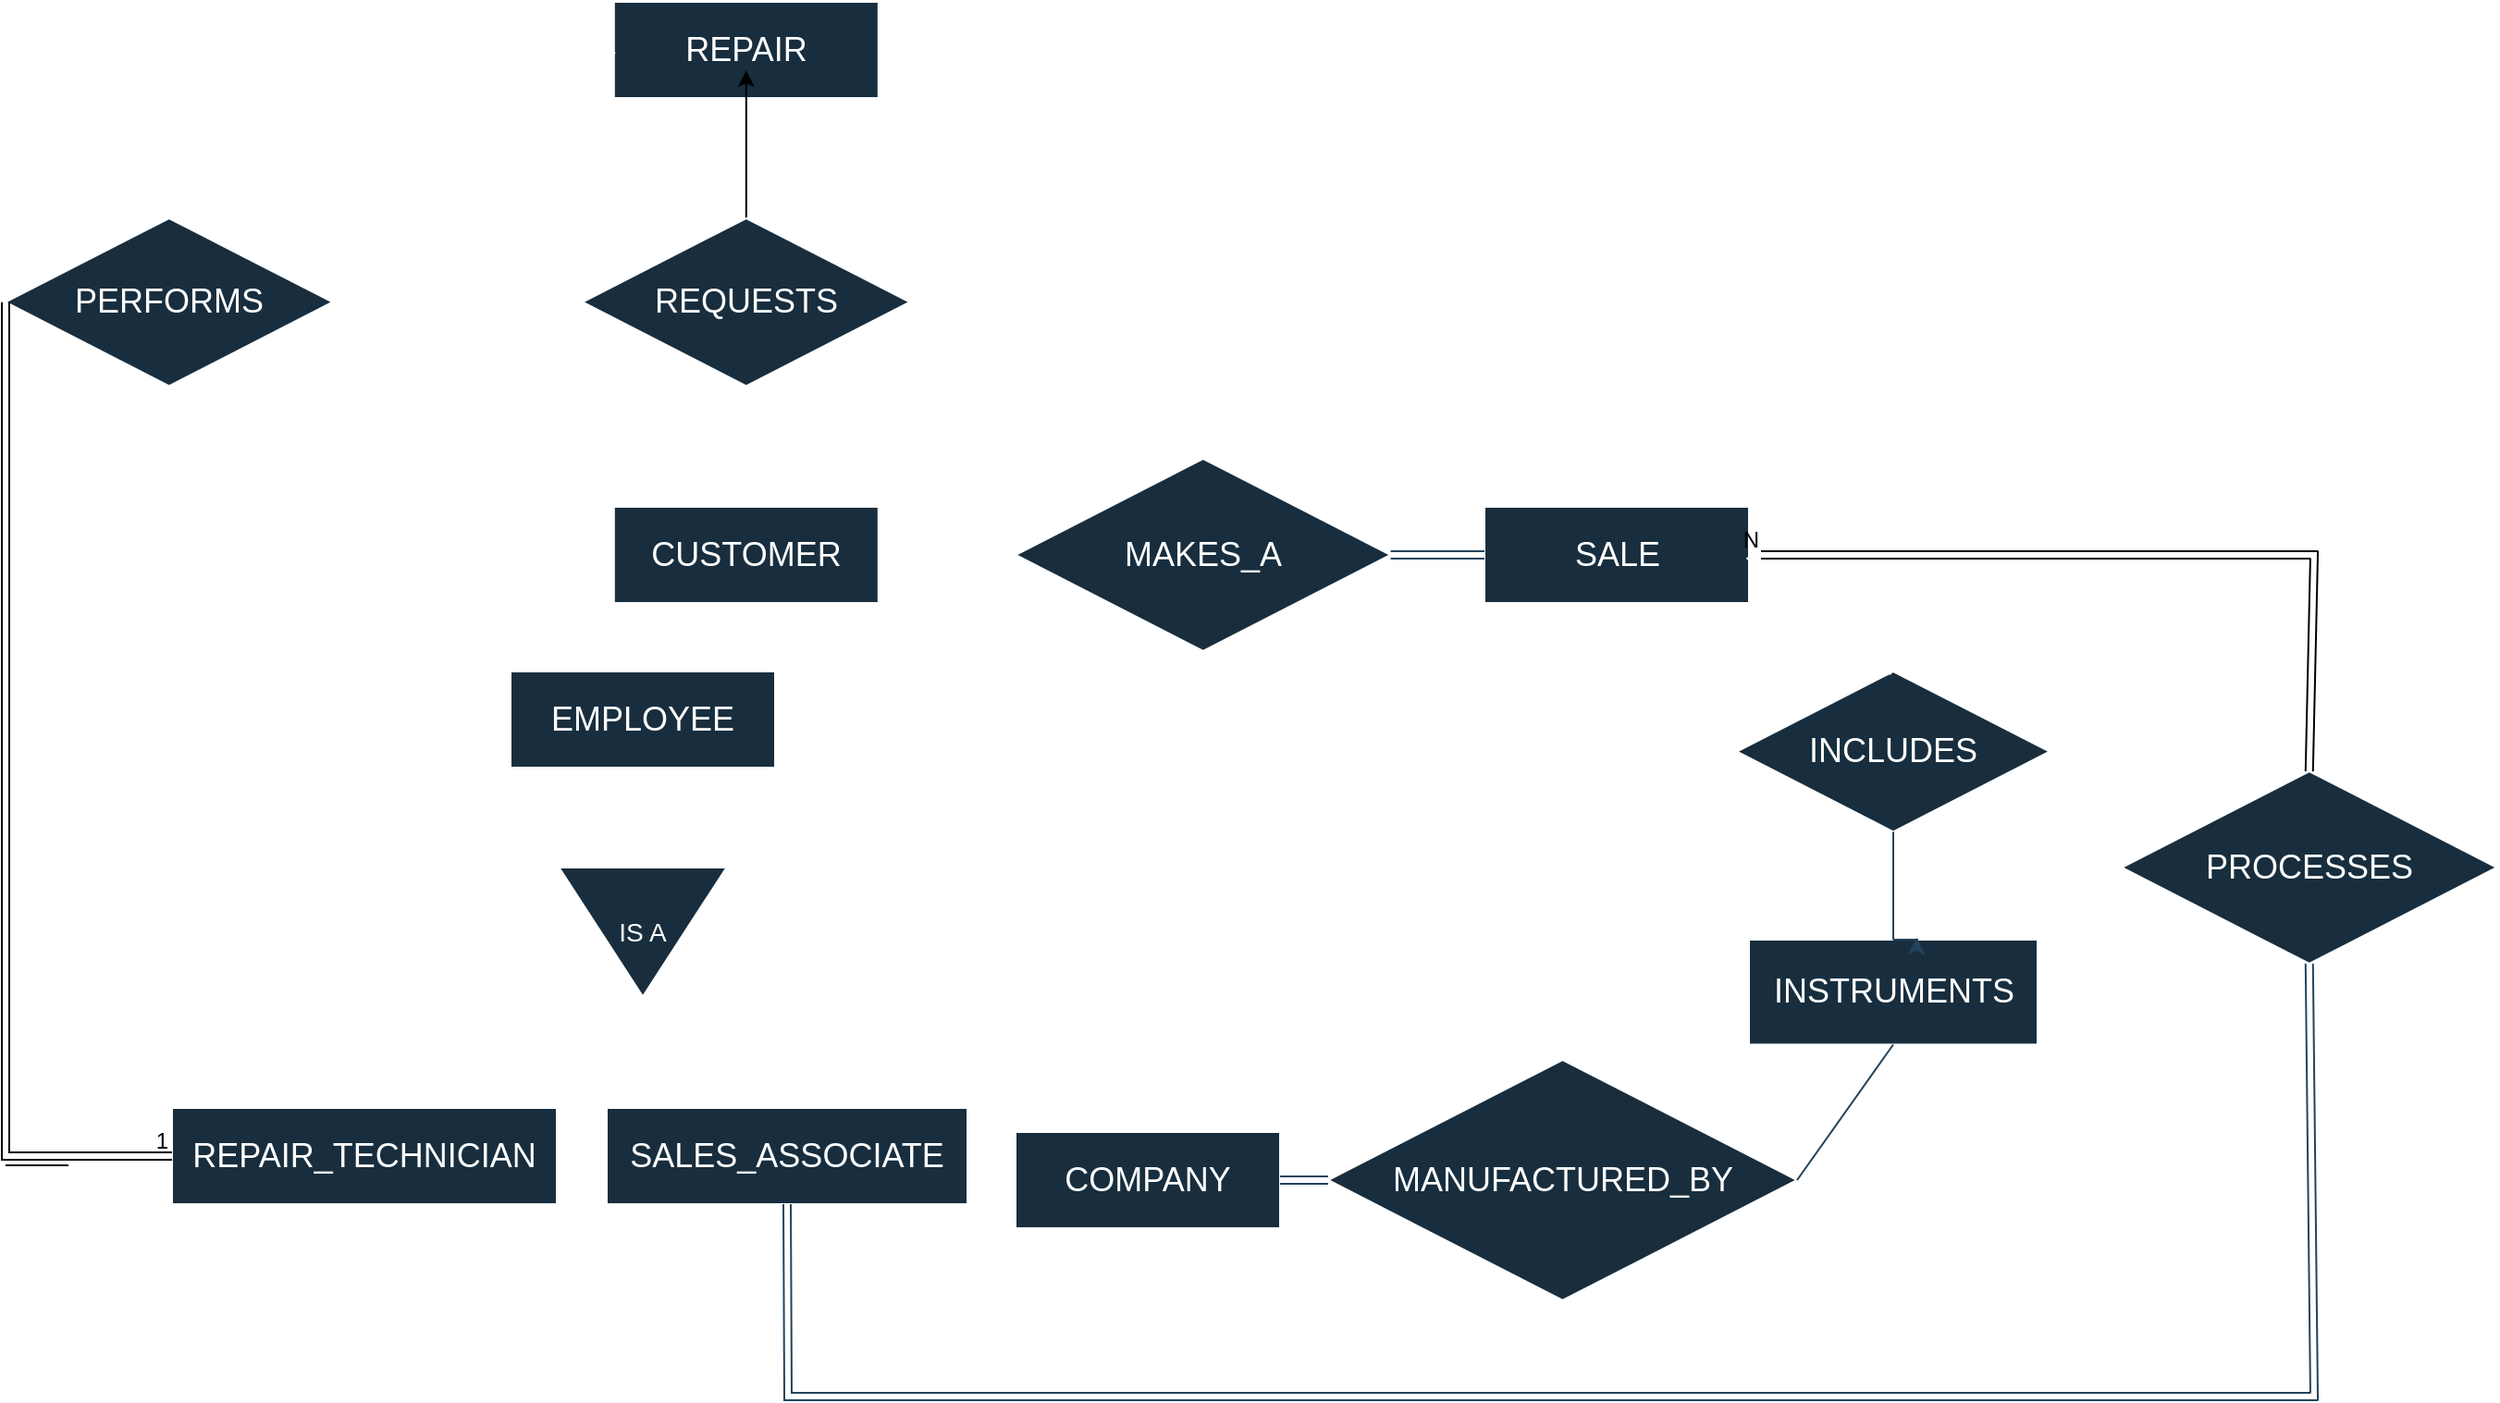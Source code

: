 <mxfile version="28.0.7">
  <diagram name="Page-1" id="PFwjI5xz76DF85EKXyYI">
    <mxGraphModel dx="2377" dy="1308" grid="1" gridSize="13" guides="0" tooltips="1" connect="1" arrows="1" fold="1" page="1" pageScale="1" pageWidth="4681" pageHeight="3300" background="light-dark(#FFFFFF,#FFFFFF)" math="0" shadow="0">
      <root>
        <mxCell id="0" />
        <mxCell id="1" parent="0" />
        <mxCell id="Izek-PB7fgDzVprNoVY3-15" value="&lt;h2&gt;&lt;span style=&quot;font-weight: normal;&quot;&gt;SALE&lt;/span&gt;&lt;/h2&gt;" style="whiteSpace=wrap;html=1;align=center;strokeColor=#FFFFFF;fontColor=#FFFFFF;fillColor=#182E3E;" parent="1" vertex="1">
          <mxGeometry x="1163.5" y="533" width="143" height="52" as="geometry" />
        </mxCell>
        <mxCell id="Izek-PB7fgDzVprNoVY3-16" value="&lt;h2&gt;&lt;span style=&quot;font-weight: normal;&quot;&gt;CUSTOMER&lt;/span&gt;&lt;/h2&gt;" style="whiteSpace=wrap;html=1;align=center;strokeColor=#FFFFFF;fontColor=#FFFFFF;fillColor=#182E3E;" parent="1" vertex="1">
          <mxGeometry x="692.9" y="533" width="143" height="52" as="geometry" />
        </mxCell>
        <mxCell id="Izek-PB7fgDzVprNoVY3-17" value="&lt;h2&gt;&lt;font face=&quot;Helvetica&quot; style=&quot;font-weight: normal;&quot;&gt;REPAIR&lt;/font&gt;&lt;/h2&gt;" style="whiteSpace=wrap;html=1;align=center;strokeColor=#FFFFFF;fontColor=#FFFFFF;fillColor=#182E3E;" parent="1" vertex="1">
          <mxGeometry x="692.9" y="260" width="143" height="52" as="geometry" />
        </mxCell>
        <mxCell id="G7WZexkPzq9MRGBm2pqB-112" value="" style="edgeStyle=orthogonalEdgeStyle;rounded=0;orthogonalLoop=1;jettySize=auto;html=1;" edge="1" parent="1" source="Izek-PB7fgDzVprNoVY3-22">
          <mxGeometry relative="1" as="geometry">
            <mxPoint x="764.4" y="297" as="targetPoint" />
          </mxGeometry>
        </mxCell>
        <mxCell id="Izek-PB7fgDzVprNoVY3-22" value="&lt;h2&gt;&lt;span style=&quot;font-weight: normal;&quot;&gt;REQUESTS&lt;/span&gt;&lt;/h2&gt;" style="shape=rhombus;perimeter=rhombusPerimeter;whiteSpace=wrap;html=1;align=center;strokeColor=#FFFFFF;fontColor=#FFFFFF;fillColor=#182E3E;" parent="1" vertex="1">
          <mxGeometry x="676" y="377" width="176.8" height="90.67" as="geometry" />
        </mxCell>
        <mxCell id="Izek-PB7fgDzVprNoVY3-24" value="" style="endArrow=none;html=1;rounded=0;strokeColor=light-dark(#FFFFFF, #1b1d1e);fontFamily=Helvetica;fontSize=12;fontColor=#FFFFFF;exitX=0.5;exitY=1;exitDx=0;exitDy=0;entryX=0.5;entryY=0;entryDx=0;entryDy=0;" parent="1" source="Izek-PB7fgDzVprNoVY3-22" target="Izek-PB7fgDzVprNoVY3-16" edge="1">
          <mxGeometry relative="1" as="geometry">
            <mxPoint x="754" y="481" as="sourcePoint" />
            <mxPoint x="914" y="481" as="targetPoint" />
          </mxGeometry>
        </mxCell>
        <mxCell id="Izek-PB7fgDzVprNoVY3-25" value="1" style="resizable=0;html=1;whiteSpace=wrap;align=right;verticalAlign=bottom;strokeColor=#FFFFFF;fontFamily=Helvetica;fontSize=12;fontColor=#FFFFFF;fillColor=#182E3E;" parent="Izek-PB7fgDzVprNoVY3-24" connectable="0" vertex="1">
          <mxGeometry x="1" relative="1" as="geometry">
            <mxPoint x="-6" y="-13" as="offset" />
          </mxGeometry>
        </mxCell>
        <mxCell id="Izek-PB7fgDzVprNoVY3-31" value="" style="shape=link;html=1;rounded=0;strokeColor=light-dark(#FFFFFF, #1b1d1e);fontFamily=Helvetica;fontSize=12;fontColor=#FFFFFF;exitX=0.5;exitY=0;exitDx=0;exitDy=0;" parent="1" source="Izek-PB7fgDzVprNoVY3-22" target="Izek-PB7fgDzVprNoVY3-17" edge="1">
          <mxGeometry relative="1" as="geometry">
            <mxPoint x="620" y="351" as="sourcePoint" />
            <mxPoint x="780" y="351" as="targetPoint" />
          </mxGeometry>
        </mxCell>
        <mxCell id="Izek-PB7fgDzVprNoVY3-32" value="N" style="resizable=0;html=1;whiteSpace=wrap;align=right;verticalAlign=bottom;strokeColor=#FFFFFF;fontFamily=Helvetica;fontSize=12;fontColor=#FFFFFF;fillColor=#182E3E;" parent="Izek-PB7fgDzVprNoVY3-31" connectable="0" vertex="1">
          <mxGeometry x="1" relative="1" as="geometry">
            <mxPoint x="-6" y="26" as="offset" />
          </mxGeometry>
        </mxCell>
        <mxCell id="Izek-PB7fgDzVprNoVY3-34" value="" style="edgeLabel;html=1;align=center;verticalAlign=middle;resizable=0;points=[];strokeColor=#FFFFFF;fontFamily=Helvetica;fontSize=12;fontColor=#FFFFFF;fillColor=#182E3E;" parent="Izek-PB7fgDzVprNoVY3-31" vertex="1" connectable="0">
          <mxGeometry x="0.05" y="-6" relative="1" as="geometry">
            <mxPoint as="offset" />
          </mxGeometry>
        </mxCell>
        <mxCell id="Izek-PB7fgDzVprNoVY3-35" value="&lt;h2&gt;&lt;span style=&quot;font-weight: 400;&quot;&gt;MAKES_A&lt;/span&gt;&lt;/h2&gt;" style="shape=rhombus;perimeter=rhombusPerimeter;whiteSpace=wrap;html=1;align=center;strokeColor=#FFFFFF;fontColor=#FFFFFF;fillColor=#182E3E;" parent="1" vertex="1">
          <mxGeometry x="910" y="507" width="202.8" height="104" as="geometry" />
        </mxCell>
        <mxCell id="Izek-PB7fgDzVprNoVY3-36" value="" style="endArrow=none;html=1;rounded=0;strokeColor=light-dark(#FFFFFF, #1b1d1e);fontFamily=Helvetica;fontSize=12;fontColor=#FFFFFF;entryX=1;entryY=0.5;entryDx=0;entryDy=0;exitX=0;exitY=0.5;exitDx=0;exitDy=0;" parent="1" source="Izek-PB7fgDzVprNoVY3-35" target="Izek-PB7fgDzVprNoVY3-16" edge="1">
          <mxGeometry relative="1" as="geometry">
            <mxPoint x="689" y="598" as="sourcePoint" />
            <mxPoint x="849" y="598" as="targetPoint" />
          </mxGeometry>
        </mxCell>
        <mxCell id="Izek-PB7fgDzVprNoVY3-37" value="1" style="resizable=0;html=1;whiteSpace=wrap;align=right;verticalAlign=bottom;strokeColor=#FFFFFF;fontFamily=Helvetica;fontSize=12;fontColor=#FFFFFF;fillColor=#182E3E;" parent="Izek-PB7fgDzVprNoVY3-36" connectable="0" vertex="1">
          <mxGeometry x="1" relative="1" as="geometry">
            <mxPoint x="13" as="offset" />
          </mxGeometry>
        </mxCell>
        <mxCell id="Izek-PB7fgDzVprNoVY3-38" value="" style="shape=link;html=1;rounded=0;strokeColor=light-dark(#23445D, #1b1d1e);fontFamily=Helvetica;fontSize=12;fontColor=#FFFFFF;width=4;exitX=1;exitY=0.5;exitDx=0;exitDy=0;entryX=0;entryY=0.5;entryDx=0;entryDy=0;" parent="1" source="Izek-PB7fgDzVprNoVY3-35" target="Izek-PB7fgDzVprNoVY3-15" edge="1">
          <mxGeometry relative="1" as="geometry">
            <mxPoint x="984" y="558.5" as="sourcePoint" />
            <mxPoint x="1144" y="558.5" as="targetPoint" />
          </mxGeometry>
        </mxCell>
        <mxCell id="Izek-PB7fgDzVprNoVY3-39" value="N" style="resizable=0;html=1;whiteSpace=wrap;align=right;verticalAlign=bottom;strokeColor=#FFFFFF;fontFamily=Helvetica;fontSize=12;fontColor=#FFFFFF;fillColor=#182E3E;" parent="Izek-PB7fgDzVprNoVY3-38" connectable="0" vertex="1">
          <mxGeometry x="1" relative="1" as="geometry">
            <mxPoint x="-6" as="offset" />
          </mxGeometry>
        </mxCell>
        <mxCell id="Izek-PB7fgDzVprNoVY3-60" value="" style="edgeLabel;html=1;align=center;verticalAlign=middle;resizable=0;points=[];strokeColor=#FFFFFF;fontFamily=Helvetica;fontSize=12;fontColor=#FFFFFF;fillColor=#182E3E;" parent="Izek-PB7fgDzVprNoVY3-38" vertex="1" connectable="0">
          <mxGeometry x="-0.077" y="-3" relative="1" as="geometry">
            <mxPoint as="offset" />
          </mxGeometry>
        </mxCell>
        <mxCell id="G7WZexkPzq9MRGBm2pqB-114" value="" style="edgeStyle=orthogonalEdgeStyle;rounded=0;orthogonalLoop=1;jettySize=auto;html=1;" edge="1" parent="1" source="Izek-PB7fgDzVprNoVY3-41">
          <mxGeometry relative="1" as="geometry">
            <mxPoint x="1384.5" y="687" as="targetPoint" />
          </mxGeometry>
        </mxCell>
        <mxCell id="Izek-PB7fgDzVprNoVY3-41" value="&lt;h2&gt;&lt;span style=&quot;font-weight: 400;&quot;&gt;INSTRUMENTS&lt;/span&gt;&lt;/h2&gt;" style="whiteSpace=wrap;html=1;align=center;strokeColor=#FFFFFF;fontColor=#FFFFFF;fillColor=#182E3E;" parent="1" vertex="1">
          <mxGeometry x="1306.5" y="767" width="156" height="56.73" as="geometry" />
        </mxCell>
        <mxCell id="Izek-PB7fgDzVprNoVY3-42" value="&lt;h2&gt;&lt;span style=&quot;font-weight: 400;&quot;&gt;INCLUDES&lt;/span&gt;&lt;/h2&gt;" style="shape=rhombus;perimeter=rhombusPerimeter;whiteSpace=wrap;html=1;align=center;strokeColor=#FFFFFF;fontColor=#FFFFFF;fillColor=#182E3E;" parent="1" vertex="1">
          <mxGeometry x="1300" y="622" width="169" height="86.67" as="geometry" />
        </mxCell>
        <mxCell id="Izek-PB7fgDzVprNoVY3-50" value="" style="shape=link;html=1;rounded=0;strokeColor=light-dark(#FFFFFF, #1b1d1e);fontFamily=Helvetica;fontSize=12;fontColor=#FFFFFF;entryX=0.5;entryY=0;entryDx=0;entryDy=0;exitX=1;exitY=0.5;exitDx=0;exitDy=0;" parent="1" source="Izek-PB7fgDzVprNoVY3-15" target="Izek-PB7fgDzVprNoVY3-42" edge="1">
          <mxGeometry relative="1" as="geometry">
            <mxPoint x="1326" y="559" as="sourcePoint" />
            <mxPoint x="1397.5" y="622" as="targetPoint" />
          </mxGeometry>
        </mxCell>
        <mxCell id="Izek-PB7fgDzVprNoVY3-51" value="1" style="resizable=0;html=1;whiteSpace=wrap;align=right;verticalAlign=bottom;strokeColor=#FFFFFF;fontFamily=Helvetica;fontSize=12;fontColor=#FFFFFF;fillColor=#182E3E;" parent="Izek-PB7fgDzVprNoVY3-50" connectable="0" vertex="1">
          <mxGeometry x="1" relative="1" as="geometry">
            <mxPoint x="-58" y="-63" as="offset" />
          </mxGeometry>
        </mxCell>
        <mxCell id="Izek-PB7fgDzVprNoVY3-53" value="" style="endArrow=none;html=1;rounded=0;strokeColor=light-dark(#23445D, #1b1d1e);fontFamily=Helvetica;fontSize=12;fontColor=#FFFFFF;entryX=0.5;entryY=0;entryDx=0;entryDy=0;exitX=0.5;exitY=1;exitDx=0;exitDy=0;" parent="1" source="Izek-PB7fgDzVprNoVY3-42" target="Izek-PB7fgDzVprNoVY3-41" edge="1">
          <mxGeometry relative="1" as="geometry">
            <mxPoint x="1385" y="715" as="sourcePoint" />
            <mxPoint x="1395" y="728" as="targetPoint" />
          </mxGeometry>
        </mxCell>
        <mxCell id="Izek-PB7fgDzVprNoVY3-54" value="N" style="resizable=0;html=1;whiteSpace=wrap;align=right;verticalAlign=bottom;strokeColor=#FFFFFF;fontFamily=Helvetica;fontSize=12;fontColor=#FFFFFF;fillColor=#182E3E;" parent="Izek-PB7fgDzVprNoVY3-53" connectable="0" vertex="1">
          <mxGeometry x="1" relative="1" as="geometry" />
        </mxCell>
        <mxCell id="Izek-PB7fgDzVprNoVY3-57" value="&lt;h2&gt;&lt;span style=&quot;font-weight: 400;&quot;&gt;COMPANY&lt;/span&gt;&lt;/h2&gt;" style="whiteSpace=wrap;html=1;align=center;strokeColor=#FFFFFF;fontColor=#FFFFFF;fillColor=#182E3E;" parent="1" vertex="1">
          <mxGeometry x="910" y="871" width="143" height="52" as="geometry" />
        </mxCell>
        <mxCell id="Izek-PB7fgDzVprNoVY3-58" value="&lt;h2&gt;&lt;span style=&quot;font-weight: 400;&quot;&gt;MANUFACTURED_BY&lt;/span&gt;&lt;/h2&gt;" style="shape=rhombus;perimeter=rhombusPerimeter;whiteSpace=wrap;html=1;align=center;strokeColor=#FFFFFF;fontColor=#FFFFFF;fillColor=#182E3E;" parent="1" vertex="1">
          <mxGeometry x="1079" y="832" width="253.5" height="130" as="geometry" />
        </mxCell>
        <mxCell id="Izek-PB7fgDzVprNoVY3-59" style="edgeStyle=orthogonalEdgeStyle;rounded=0;orthogonalLoop=1;jettySize=auto;html=1;exitX=0.5;exitY=0;exitDx=0;exitDy=0;entryX=0.583;entryY=-0.018;entryDx=0;entryDy=0;entryPerimeter=0;strokeColor=#23445D;fontFamily=Helvetica;fontSize=12;fontColor=#FFFFFF;" parent="1" source="Izek-PB7fgDzVprNoVY3-41" target="Izek-PB7fgDzVprNoVY3-41" edge="1">
          <mxGeometry relative="1" as="geometry" />
        </mxCell>
        <mxCell id="Izek-PB7fgDzVprNoVY3-61" value="" style="shape=link;html=1;rounded=0;strokeColor=light-dark(#23445D, #1b1d1e);fontFamily=Helvetica;fontSize=12;fontColor=#FFFFFF;width=0;exitX=1;exitY=0.5;exitDx=0;exitDy=0;entryX=0.5;entryY=1;entryDx=0;entryDy=0;" parent="1" source="Izek-PB7fgDzVprNoVY3-58" target="Izek-PB7fgDzVprNoVY3-41" edge="1">
          <mxGeometry relative="1" as="geometry">
            <mxPoint x="1326" y="870" as="sourcePoint" />
            <mxPoint x="1404" y="870" as="targetPoint" />
          </mxGeometry>
        </mxCell>
        <mxCell id="Izek-PB7fgDzVprNoVY3-62" value="N" style="resizable=0;html=1;whiteSpace=wrap;align=right;verticalAlign=bottom;strokeColor=#FFFFFF;fontFamily=Helvetica;fontSize=12;fontColor=#FFFFFF;fillColor=#182E3E;" parent="Izek-PB7fgDzVprNoVY3-61" connectable="0" vertex="1">
          <mxGeometry x="1" relative="1" as="geometry">
            <mxPoint x="-20" y="21" as="offset" />
          </mxGeometry>
        </mxCell>
        <mxCell id="Izek-PB7fgDzVprNoVY3-63" value="" style="edgeLabel;html=1;align=center;verticalAlign=middle;resizable=0;points=[];strokeColor=#FFFFFF;fontFamily=Helvetica;fontSize=12;fontColor=#FFFFFF;fillColor=#182E3E;" parent="Izek-PB7fgDzVprNoVY3-61" vertex="1" connectable="0">
          <mxGeometry x="-0.077" y="-3" relative="1" as="geometry">
            <mxPoint as="offset" />
          </mxGeometry>
        </mxCell>
        <mxCell id="Izek-PB7fgDzVprNoVY3-66" value="" style="shape=link;html=1;rounded=0;strokeColor=light-dark(#23445D, #1b1d1e);fontFamily=Helvetica;fontSize=12;fontColor=#FFFFFF;entryX=0;entryY=0.5;entryDx=0;entryDy=0;exitX=1;exitY=0.5;exitDx=0;exitDy=0;" parent="1" source="Izek-PB7fgDzVprNoVY3-57" target="Izek-PB7fgDzVprNoVY3-58" edge="1">
          <mxGeometry relative="1" as="geometry">
            <mxPoint x="958" y="865.25" as="sourcePoint" />
            <mxPoint x="1043" y="928.75" as="targetPoint" />
          </mxGeometry>
        </mxCell>
        <mxCell id="Izek-PB7fgDzVprNoVY3-67" value="1" style="resizable=0;html=1;whiteSpace=wrap;align=right;verticalAlign=bottom;strokeColor=#FFFFFF;fontFamily=Helvetica;fontSize=12;fontColor=#FFFFFF;fillColor=#182E3E;" parent="Izek-PB7fgDzVprNoVY3-66" connectable="0" vertex="1">
          <mxGeometry x="1" relative="1" as="geometry">
            <mxPoint x="-14" as="offset" />
          </mxGeometry>
        </mxCell>
        <mxCell id="Izek-PB7fgDzVprNoVY3-68" value="&lt;h2&gt;&lt;span style=&quot;font-weight: 400;&quot;&gt;EMPLOYEE&lt;/span&gt;&lt;/h2&gt;" style="whiteSpace=wrap;html=1;align=center;strokeColor=#FFFFFF;fontColor=#FFFFFF;fillColor=#182E3E;" parent="1" vertex="1">
          <mxGeometry x="637" y="622" width="143" height="52" as="geometry" />
        </mxCell>
        <mxCell id="Izek-PB7fgDzVprNoVY3-76" value="" style="shape=link;html=1;rounded=0;strokeColor=light-dark(#FFFFFF, #1b1d1e);fontFamily=Helvetica;fontSize=12;fontColor=#FFFFFF;exitX=0.5;exitY=0;exitDx=0;exitDy=0;" parent="1" source="Izek-PB7fgDzVprNoVY3-70" edge="1">
          <mxGeometry relative="1" as="geometry">
            <mxPoint x="532.9" y="285.5" as="sourcePoint" />
            <mxPoint x="692.9" y="285.5" as="targetPoint" />
          </mxGeometry>
        </mxCell>
        <mxCell id="Izek-PB7fgDzVprNoVY3-77" value="N" style="resizable=0;html=1;whiteSpace=wrap;align=right;verticalAlign=bottom;strokeColor=#FFFFFF;fontFamily=Helvetica;fontSize=12;fontColor=#FFFFFF;fillColor=#182E3E;" parent="Izek-PB7fgDzVprNoVY3-76" connectable="0" vertex="1">
          <mxGeometry x="1" relative="1" as="geometry">
            <mxPoint x="-4" y="1" as="offset" />
          </mxGeometry>
        </mxCell>
        <mxCell id="Izek-PB7fgDzVprNoVY3-78" value="&lt;h3&gt;&lt;span style=&quot;font-weight: normal;&quot;&gt;IS A&lt;/span&gt;&lt;/h3&gt;" style="triangle;whiteSpace=wrap;html=1;strokeColor=#FFFFFF;align=center;verticalAlign=middle;fontFamily=Helvetica;fontSize=12;fontColor=#FFFFFF;fillColor=#182E3E;direction=south;" parent="1" vertex="1">
          <mxGeometry x="663.23" y="728" width="90.54" height="69.73" as="geometry" />
        </mxCell>
        <mxCell id="Izek-PB7fgDzVprNoVY3-79" value="&lt;h2&gt;&lt;span style=&quot;font-weight: 400;&quot;&gt;REPAIR_TECHNICIAN&lt;/span&gt;&lt;/h2&gt;" style="whiteSpace=wrap;html=1;align=center;strokeColor=#FFFFFF;fontColor=#FFFFFF;fillColor=#182E3E;" parent="1" vertex="1">
          <mxGeometry x="454" y="858" width="208" height="52" as="geometry" />
        </mxCell>
        <mxCell id="Izek-PB7fgDzVprNoVY3-80" value="&lt;h2&gt;&lt;span style=&quot;font-weight: 400;&quot;&gt;SALES_ASSOCIATE&lt;/span&gt;&lt;/h2&gt;" style="whiteSpace=wrap;html=1;align=center;strokeColor=#FFFFFF;fontColor=#FFFFFF;fillColor=#182E3E;" parent="1" vertex="1">
          <mxGeometry x="689" y="858" width="195" height="52" as="geometry" />
        </mxCell>
        <mxCell id="Izek-PB7fgDzVprNoVY3-83" value="" style="endArrow=none;html=1;rounded=0;strokeColor=light-dark(#FFFFFF, #1b1d1e);fontFamily=Helvetica;fontSize=12;fontColor=#FFFFFF;entryX=0.5;entryY=1;entryDx=0;entryDy=0;exitX=0;exitY=0.5;exitDx=0;exitDy=0;" parent="1" source="Izek-PB7fgDzVprNoVY3-78" target="Izek-PB7fgDzVprNoVY3-68" edge="1">
          <mxGeometry relative="1" as="geometry">
            <mxPoint x="689" y="598" as="sourcePoint" />
            <mxPoint x="849" y="598" as="targetPoint" />
          </mxGeometry>
        </mxCell>
        <mxCell id="Izek-PB7fgDzVprNoVY3-84" value="" style="endArrow=none;html=1;rounded=0;strokeColor=light-dark(#FFFFFF, #1b1d1e);fontFamily=Helvetica;fontSize=12;fontColor=#FFFFFF;entryX=0.5;entryY=1;entryDx=0;entryDy=0;exitX=0.5;exitY=0;exitDx=0;exitDy=0;" parent="1" source="Izek-PB7fgDzVprNoVY3-79" target="Izek-PB7fgDzVprNoVY3-78" edge="1">
          <mxGeometry relative="1" as="geometry">
            <mxPoint x="689" y="598" as="sourcePoint" />
            <mxPoint x="849" y="598" as="targetPoint" />
          </mxGeometry>
        </mxCell>
        <mxCell id="Izek-PB7fgDzVprNoVY3-85" value="" style="endArrow=none;html=1;rounded=0;strokeColor=light-dark(#FFFFFF, #1b1d1e);fontFamily=Helvetica;fontSize=12;fontColor=#FFFFFF;entryX=0.5;entryY=0;entryDx=0;entryDy=0;exitX=0.5;exitY=0;exitDx=0;exitDy=0;" parent="1" source="Izek-PB7fgDzVprNoVY3-80" target="Izek-PB7fgDzVprNoVY3-78" edge="1">
          <mxGeometry relative="1" as="geometry">
            <mxPoint x="689" y="598" as="sourcePoint" />
            <mxPoint x="849" y="598" as="targetPoint" />
          </mxGeometry>
        </mxCell>
        <mxCell id="G7WZexkPzq9MRGBm2pqB-81" value="" style="endArrow=none;html=1;rounded=0;" edge="1" parent="1" source="Izek-PB7fgDzVprNoVY3-70">
          <mxGeometry relative="1" as="geometry">
            <mxPoint x="650" y="572" as="sourcePoint" />
            <mxPoint x="468" y="416" as="targetPoint" />
          </mxGeometry>
        </mxCell>
        <mxCell id="Izek-PB7fgDzVprNoVY3-70" value="&lt;h2&gt;&lt;span style=&quot;font-weight: 400;&quot;&gt;PERFORMS&lt;/span&gt;&lt;/h2&gt;" style="shape=rhombus;perimeter=rhombusPerimeter;whiteSpace=wrap;html=1;align=center;strokeColor=#FFFFFF;fontColor=#FFFFFF;fillColor=#182E3E;" parent="1" vertex="1">
          <mxGeometry x="364" y="377" width="176.8" height="90.67" as="geometry" />
        </mxCell>
        <mxCell id="G7WZexkPzq9MRGBm2pqB-93" value="" style="line;strokeWidth=1;rotatable=0;dashed=0;labelPosition=right;align=left;verticalAlign=middle;spacingTop=0;spacingLeft=6;points=[];portConstraint=eastwest;" vertex="1" parent="1">
          <mxGeometry x="364" y="884" width="34" height="10" as="geometry" />
        </mxCell>
        <mxCell id="G7WZexkPzq9MRGBm2pqB-98" value="" style="endArrow=none;html=1;rounded=0;exitX=0;exitY=0.5;exitDx=0;exitDy=0;strokeColor=light-dark(#000000,#000000);entryX=0;entryY=0.5;entryDx=0;entryDy=0;shape=link;" edge="1" parent="1" source="Izek-PB7fgDzVprNoVY3-70" target="Izek-PB7fgDzVprNoVY3-79">
          <mxGeometry relative="1" as="geometry">
            <mxPoint x="650" y="624" as="sourcePoint" />
            <mxPoint x="810" y="624" as="targetPoint" />
            <Array as="points">
              <mxPoint x="364" y="884" />
            </Array>
          </mxGeometry>
        </mxCell>
        <mxCell id="G7WZexkPzq9MRGBm2pqB-99" value="1" style="resizable=0;html=1;whiteSpace=wrap;align=right;verticalAlign=bottom;" connectable="0" vertex="1" parent="G7WZexkPzq9MRGBm2pqB-98">
          <mxGeometry x="1" relative="1" as="geometry" />
        </mxCell>
        <mxCell id="G7WZexkPzq9MRGBm2pqB-104" value="1" style="resizable=0;html=1;whiteSpace=wrap;align=right;verticalAlign=bottom;strokeColor=#FFFFFF;fontFamily=Helvetica;fontSize=12;fontColor=#FFFFFF;fillColor=#182E3E;" connectable="0" vertex="1" parent="1">
          <mxGeometry x="442" y="871" as="geometry" />
        </mxCell>
        <mxCell id="G7WZexkPzq9MRGBm2pqB-105" value="&lt;h2&gt;&lt;span style=&quot;font-weight: 400;&quot;&gt;PROCESSES&lt;/span&gt;&lt;/h2&gt;" style="shape=rhombus;perimeter=rhombusPerimeter;whiteSpace=wrap;html=1;align=center;strokeColor=#FFFFFF;fontColor=#FFFFFF;fillColor=#182E3E;" vertex="1" parent="1">
          <mxGeometry x="1508" y="676" width="202.8" height="104" as="geometry" />
        </mxCell>
        <mxCell id="G7WZexkPzq9MRGBm2pqB-106" value="" style="endArrow=none;html=1;rounded=0;strokeColor=light-dark(#23445D, #1b1d1e);fontFamily=Helvetica;fontSize=12;fontColor=#FFFFFF;entryX=0.5;entryY=1;entryDx=0;entryDy=0;exitX=0.5;exitY=1;exitDx=0;exitDy=0;shape=link;" edge="1" parent="1" source="G7WZexkPzq9MRGBm2pqB-105" target="Izek-PB7fgDzVprNoVY3-80">
          <mxGeometry relative="1" as="geometry">
            <mxPoint x="893" y="1001" as="sourcePoint" />
            <mxPoint x="819" y="1001" as="targetPoint" />
            <Array as="points">
              <mxPoint x="1612" y="1014" />
              <mxPoint x="1196" y="1014" />
              <mxPoint x="787" y="1014" />
            </Array>
          </mxGeometry>
        </mxCell>
        <mxCell id="G7WZexkPzq9MRGBm2pqB-107" value="1" style="resizable=0;html=1;whiteSpace=wrap;align=right;verticalAlign=bottom;strokeColor=#FFFFFF;fontFamily=Helvetica;fontSize=12;fontColor=#FFFFFF;fillColor=#182E3E;" connectable="0" vertex="1" parent="G7WZexkPzq9MRGBm2pqB-106">
          <mxGeometry x="1" relative="1" as="geometry">
            <mxPoint x="20" y="26" as="offset" />
          </mxGeometry>
        </mxCell>
        <mxCell id="G7WZexkPzq9MRGBm2pqB-108" value="" style="endArrow=none;html=1;rounded=0;exitX=0.5;exitY=0;exitDx=0;exitDy=0;strokeColor=light-dark(#000000,#010101);shape=link;" edge="1" parent="1" source="G7WZexkPzq9MRGBm2pqB-105">
          <mxGeometry relative="1" as="geometry">
            <mxPoint x="650" y="741" as="sourcePoint" />
            <mxPoint x="1313" y="559" as="targetPoint" />
            <Array as="points">
              <mxPoint x="1612" y="559" />
            </Array>
          </mxGeometry>
        </mxCell>
        <mxCell id="G7WZexkPzq9MRGBm2pqB-109" value="N" style="resizable=0;html=1;whiteSpace=wrap;align=right;verticalAlign=bottom;" connectable="0" vertex="1" parent="G7WZexkPzq9MRGBm2pqB-108">
          <mxGeometry x="1" relative="1" as="geometry" />
        </mxCell>
        <mxCell id="G7WZexkPzq9MRGBm2pqB-110" value="N" style="resizable=0;html=1;whiteSpace=wrap;align=right;verticalAlign=bottom;strokeColor=#FFFFFF;fontFamily=Helvetica;fontSize=12;fontColor=#FFFFFF;fillColor=#182E3E;" connectable="0" vertex="1" parent="1">
          <mxGeometry x="851" y="424" as="geometry">
            <mxPoint x="503" y="132" as="offset" />
          </mxGeometry>
        </mxCell>
      </root>
    </mxGraphModel>
  </diagram>
</mxfile>
